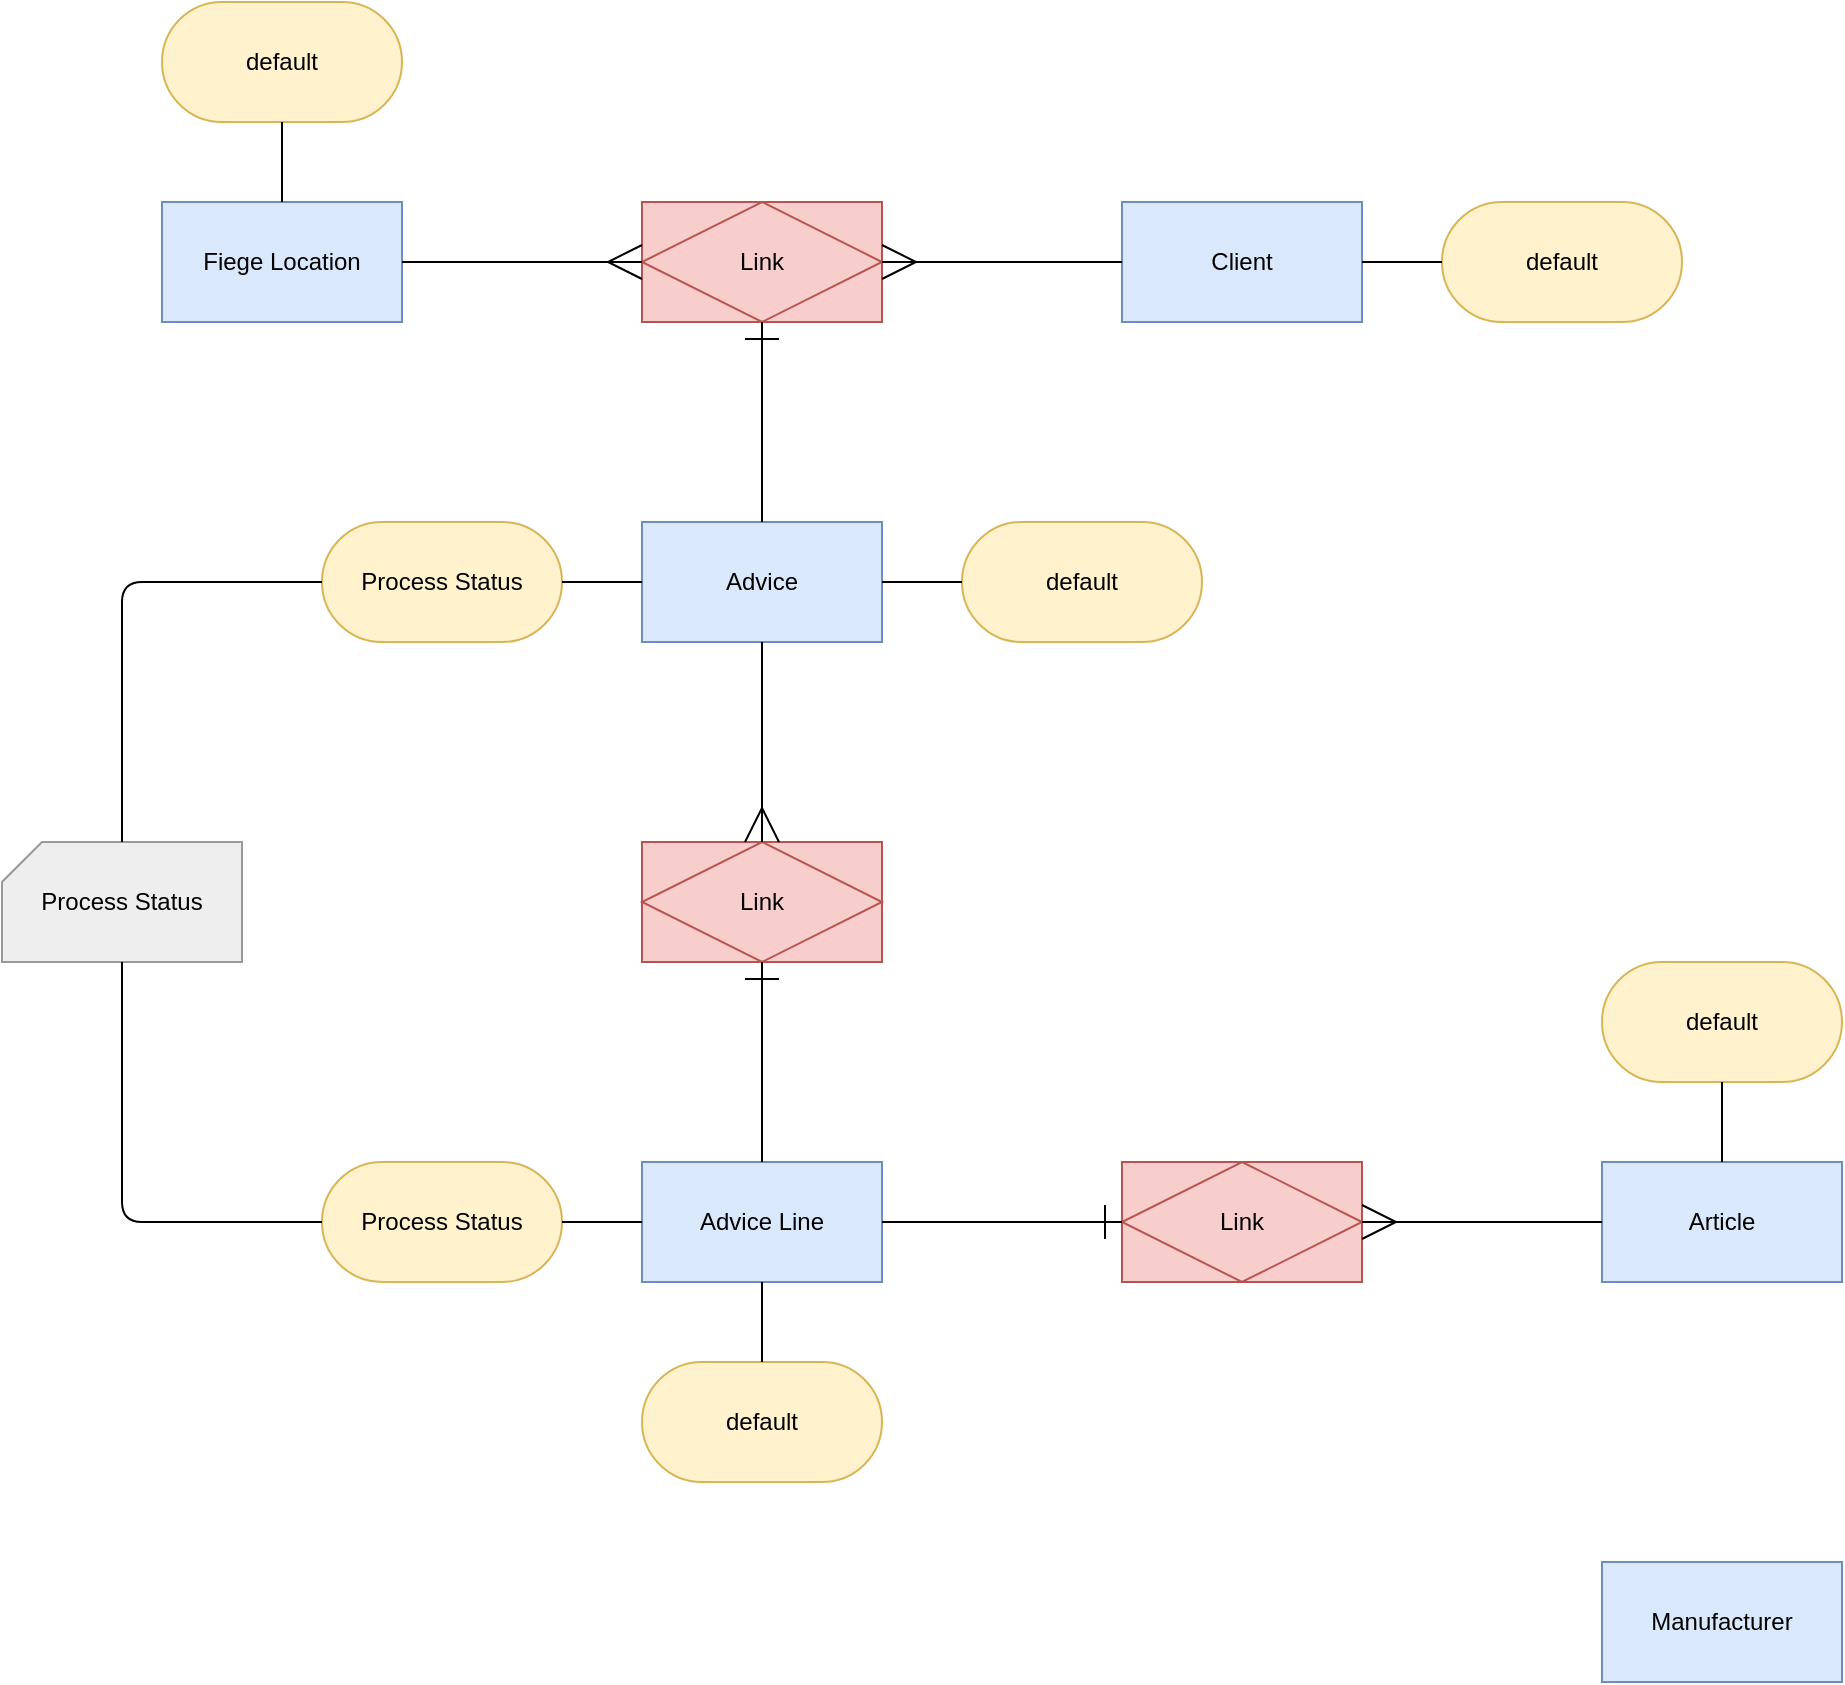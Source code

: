 <mxfile version="25.0.3">
  <diagram name="Seite-1" id="FO7F2LYot5oVuI9nNaOF">
    <mxGraphModel dx="3413" dy="1394" grid="1" gridSize="10" guides="1" tooltips="1" connect="1" arrows="1" fold="1" page="1" pageScale="1" pageWidth="827" pageHeight="1169" math="0" shadow="0">
      <root>
        <mxCell id="0" />
        <mxCell id="1" parent="0" />
        <object label="Client" btelligentShapeType="Hub" id="CRDZAX5_v3VsPTcbH_Vh-15">
          <mxCell style="rounded=0;whiteSpace=wrap;html=1;fillColor=#dae8fc;strokeColor=#6c8ebf;" parent="1" vertex="1">
            <mxGeometry x="400" y="200" width="120" height="60" as="geometry" />
          </mxCell>
        </object>
        <object label="default" btelligentShapeType="Satellite" id="CRDZAX5_v3VsPTcbH_Vh-16">
          <mxCell style="rounded=1;whiteSpace=wrap;html=1;arcSize=50;fillColor=#fff2cc;strokeColor=#d6b656;" parent="1" vertex="1">
            <mxGeometry x="560" y="200" width="120" height="60" as="geometry" />
          </mxCell>
        </object>
        <object label="" btelligentShapeType="Hub-to-Sat" id="CRDZAX5_v3VsPTcbH_Vh-17">
          <mxCell style="endArrow=none;html=1;rounded=1;edgeStyle=orthogonalEdgeStyle;curved=0;" parent="1" source="CRDZAX5_v3VsPTcbH_Vh-16" target="CRDZAX5_v3VsPTcbH_Vh-15" edge="1">
            <mxGeometry width="50" height="50" relative="1" as="geometry">
              <mxPoint x="290" y="140" as="sourcePoint" />
              <mxPoint x="190" y="140" as="targetPoint" />
            </mxGeometry>
          </mxCell>
        </object>
        <object label="Fiege Location" btelligentShapeType="Hub" id="CRDZAX5_v3VsPTcbH_Vh-18">
          <mxCell style="rounded=0;whiteSpace=wrap;html=1;fillColor=#dae8fc;strokeColor=#6c8ebf;" parent="1" vertex="1">
            <mxGeometry x="-80" y="200" width="120" height="60" as="geometry" />
          </mxCell>
        </object>
        <object label="default" btelligentShapeType="Satellite" id="CRDZAX5_v3VsPTcbH_Vh-19">
          <mxCell style="rounded=1;whiteSpace=wrap;html=1;arcSize=50;fillColor=#fff2cc;strokeColor=#d6b656;" parent="1" vertex="1">
            <mxGeometry x="-80" y="100" width="120" height="60" as="geometry" />
          </mxCell>
        </object>
        <object label="" btelligentShapeType="Hub-to-Sat" id="CRDZAX5_v3VsPTcbH_Vh-20">
          <mxCell style="endArrow=none;html=1;rounded=1;edgeStyle=orthogonalEdgeStyle;curved=0;" parent="1" source="CRDZAX5_v3VsPTcbH_Vh-19" target="CRDZAX5_v3VsPTcbH_Vh-18" edge="1">
            <mxGeometry width="50" height="50" relative="1" as="geometry">
              <mxPoint x="-190" y="140" as="sourcePoint" />
              <mxPoint x="-290" y="140" as="targetPoint" />
            </mxGeometry>
          </mxCell>
        </object>
        <object label="Advice" btelligentShapeType="Hub" id="CRDZAX5_v3VsPTcbH_Vh-21">
          <mxCell style="rounded=0;whiteSpace=wrap;html=1;fillColor=#dae8fc;strokeColor=#6c8ebf;" parent="1" vertex="1">
            <mxGeometry x="160" y="360" width="120" height="60" as="geometry" />
          </mxCell>
        </object>
        <object label="default" btelligentShapeType="Satellite" id="CRDZAX5_v3VsPTcbH_Vh-22">
          <mxCell style="rounded=1;whiteSpace=wrap;html=1;arcSize=50;fillColor=#fff2cc;strokeColor=#d6b656;" parent="1" vertex="1">
            <mxGeometry x="320" y="360" width="120" height="60" as="geometry" />
          </mxCell>
        </object>
        <object label="" btelligentShapeType="Hub-to-Sat" id="CRDZAX5_v3VsPTcbH_Vh-23">
          <mxCell style="endArrow=none;html=1;rounded=1;edgeStyle=orthogonalEdgeStyle;curved=0;" parent="1" source="CRDZAX5_v3VsPTcbH_Vh-22" target="CRDZAX5_v3VsPTcbH_Vh-21" edge="1">
            <mxGeometry width="50" height="50" relative="1" as="geometry">
              <mxPoint x="50" y="300" as="sourcePoint" />
              <mxPoint x="-50" y="300" as="targetPoint" />
            </mxGeometry>
          </mxCell>
        </object>
        <object label="Link" btelligentShapeType="Link" id="CRDZAX5_v3VsPTcbH_Vh-24">
          <mxCell style="shape=associativeEntity;whiteSpace=wrap;html=1;align=center;fillColor=#f8cecc;strokeColor=#b85450;" parent="1" vertex="1">
            <mxGeometry x="160" y="200" width="120" height="60" as="geometry" />
          </mxCell>
        </object>
        <object label="" btelligentShapeType="Hub-to-Link-1" id="CRDZAX5_v3VsPTcbH_Vh-25">
          <mxCell style="endArrow=ERone;html=1;rounded=1;endSize=15;endFill=0;edgeStyle=orthogonalEdgeStyle;" parent="1" source="CRDZAX5_v3VsPTcbH_Vh-21" target="CRDZAX5_v3VsPTcbH_Vh-24" edge="1">
            <mxGeometry width="50" height="50" relative="1" as="geometry">
              <mxPoint x="230" y="380" as="sourcePoint" />
              <mxPoint x="230" y="330" as="targetPoint" />
            </mxGeometry>
          </mxCell>
        </object>
        <object label="" btelligentShapeType="Hub-to-Link-N" id="CRDZAX5_v3VsPTcbH_Vh-26">
          <mxCell style="endArrow=ERmany;html=1;rounded=1;endSize=15;endFill=0;edgeStyle=orthogonalEdgeStyle;curved=0;" parent="1" source="CRDZAX5_v3VsPTcbH_Vh-18" target="CRDZAX5_v3VsPTcbH_Vh-24" edge="1">
            <mxGeometry width="50" height="50" relative="1" as="geometry">
              <mxPoint y="70" as="sourcePoint" />
              <mxPoint y="130" as="targetPoint" />
            </mxGeometry>
          </mxCell>
        </object>
        <object label="" btelligentShapeType="Hub-to-Link-N" id="CRDZAX5_v3VsPTcbH_Vh-27">
          <mxCell style="endArrow=ERmany;html=1;rounded=1;endSize=15;endFill=0;edgeStyle=orthogonalEdgeStyle;curved=0;" parent="1" source="CRDZAX5_v3VsPTcbH_Vh-15" target="CRDZAX5_v3VsPTcbH_Vh-24" edge="1">
            <mxGeometry width="50" height="50" relative="1" as="geometry">
              <mxPoint x="380" y="60" as="sourcePoint" />
              <mxPoint x="380" y="120" as="targetPoint" />
            </mxGeometry>
          </mxCell>
        </object>
        <object label="Advice Line" btelligentShapeType="Hub" id="CRDZAX5_v3VsPTcbH_Vh-28">
          <mxCell style="rounded=0;whiteSpace=wrap;html=1;fillColor=#dae8fc;strokeColor=#6c8ebf;" parent="1" vertex="1">
            <mxGeometry x="160" y="680" width="120" height="60" as="geometry" />
          </mxCell>
        </object>
        <object label="default" btelligentShapeType="Satellite" id="CRDZAX5_v3VsPTcbH_Vh-29">
          <mxCell style="rounded=1;whiteSpace=wrap;html=1;arcSize=50;fillColor=#fff2cc;strokeColor=#d6b656;" parent="1" vertex="1">
            <mxGeometry x="160" y="780" width="120" height="60" as="geometry" />
          </mxCell>
        </object>
        <object label="" btelligentShapeType="Hub-to-Sat" id="CRDZAX5_v3VsPTcbH_Vh-30">
          <mxCell style="endArrow=none;html=1;rounded=1;edgeStyle=orthogonalEdgeStyle;curved=0;" parent="1" source="CRDZAX5_v3VsPTcbH_Vh-29" target="CRDZAX5_v3VsPTcbH_Vh-28" edge="1">
            <mxGeometry width="50" height="50" relative="1" as="geometry">
              <mxPoint x="50" y="620" as="sourcePoint" />
              <mxPoint x="-50" y="620" as="targetPoint" />
            </mxGeometry>
          </mxCell>
        </object>
        <object label="Link" btelligentShapeType="Link" id="CRDZAX5_v3VsPTcbH_Vh-32">
          <mxCell style="shape=associativeEntity;whiteSpace=wrap;html=1;align=center;fillColor=#f8cecc;strokeColor=#b85450;" parent="1" vertex="1">
            <mxGeometry x="160" y="520" width="120" height="60" as="geometry" />
          </mxCell>
        </object>
        <object label="" btelligentShapeType="Hub-to-Link-1" id="CRDZAX5_v3VsPTcbH_Vh-33">
          <mxCell style="endArrow=ERone;html=1;rounded=1;endSize=15;endFill=0;edgeStyle=orthogonalEdgeStyle;" parent="1" source="CRDZAX5_v3VsPTcbH_Vh-28" target="CRDZAX5_v3VsPTcbH_Vh-32" edge="1">
            <mxGeometry width="50" height="50" relative="1" as="geometry">
              <mxPoint x="150" y="660" as="sourcePoint" />
              <mxPoint x="150" y="610" as="targetPoint" />
            </mxGeometry>
          </mxCell>
        </object>
        <object label="" btelligentShapeType="Hub-to-Link-N" id="CRDZAX5_v3VsPTcbH_Vh-34">
          <mxCell style="endArrow=ERmany;html=1;rounded=1;endSize=15;endFill=0;edgeStyle=orthogonalEdgeStyle;curved=0;" parent="1" source="CRDZAX5_v3VsPTcbH_Vh-21" target="CRDZAX5_v3VsPTcbH_Vh-32" edge="1">
            <mxGeometry width="50" height="50" relative="1" as="geometry">
              <mxPoint x="60" y="430" as="sourcePoint" />
              <mxPoint x="60" y="490" as="targetPoint" />
            </mxGeometry>
          </mxCell>
        </object>
        <object label="Article" btelligentShapeType="Hub" id="CRDZAX5_v3VsPTcbH_Vh-35">
          <mxCell style="rounded=0;whiteSpace=wrap;html=1;fillColor=#dae8fc;strokeColor=#6c8ebf;" parent="1" vertex="1">
            <mxGeometry x="640" y="680" width="120" height="60" as="geometry" />
          </mxCell>
        </object>
        <object label="default" btelligentShapeType="Satellite" id="CRDZAX5_v3VsPTcbH_Vh-36">
          <mxCell style="rounded=1;whiteSpace=wrap;html=1;arcSize=50;fillColor=#fff2cc;strokeColor=#d6b656;" parent="1" vertex="1">
            <mxGeometry x="640" y="580" width="120" height="60" as="geometry" />
          </mxCell>
        </object>
        <object label="" btelligentShapeType="Hub-to-Sat" id="CRDZAX5_v3VsPTcbH_Vh-37">
          <mxCell style="endArrow=none;html=1;rounded=1;edgeStyle=orthogonalEdgeStyle;curved=0;" parent="1" source="CRDZAX5_v3VsPTcbH_Vh-36" target="CRDZAX5_v3VsPTcbH_Vh-35" edge="1">
            <mxGeometry width="50" height="50" relative="1" as="geometry">
              <mxPoint x="530" y="620" as="sourcePoint" />
              <mxPoint x="430" y="620" as="targetPoint" />
            </mxGeometry>
          </mxCell>
        </object>
        <object label="Link" btelligentShapeType="Link" id="CRDZAX5_v3VsPTcbH_Vh-38">
          <mxCell style="shape=associativeEntity;whiteSpace=wrap;html=1;align=center;fillColor=#f8cecc;strokeColor=#b85450;" parent="1" vertex="1">
            <mxGeometry x="400" y="680" width="120" height="60" as="geometry" />
          </mxCell>
        </object>
        <object label="" btelligentShapeType="Hub-to-Link-1" id="CRDZAX5_v3VsPTcbH_Vh-39">
          <mxCell style="endArrow=ERone;html=1;rounded=1;endSize=15;endFill=0;edgeStyle=orthogonalEdgeStyle;" parent="1" source="CRDZAX5_v3VsPTcbH_Vh-28" target="CRDZAX5_v3VsPTcbH_Vh-38" edge="1">
            <mxGeometry width="50" height="50" relative="1" as="geometry">
              <mxPoint x="310" y="930" as="sourcePoint" />
              <mxPoint x="310" y="880" as="targetPoint" />
            </mxGeometry>
          </mxCell>
        </object>
        <object label="" btelligentShapeType="Hub-to-Link-N" id="CRDZAX5_v3VsPTcbH_Vh-40">
          <mxCell style="endArrow=ERmany;html=1;rounded=1;endSize=15;endFill=0;edgeStyle=orthogonalEdgeStyle;curved=0;" parent="1" source="CRDZAX5_v3VsPTcbH_Vh-35" target="CRDZAX5_v3VsPTcbH_Vh-38" edge="1">
            <mxGeometry width="50" height="50" relative="1" as="geometry">
              <mxPoint x="490" y="450" as="sourcePoint" />
              <mxPoint x="490" y="510" as="targetPoint" />
            </mxGeometry>
          </mxCell>
        </object>
        <object label="Process Status" btelligentShapeType="Satellite" id="mK-Mi_4KFUAdVltzjD9l-1">
          <mxCell style="rounded=1;whiteSpace=wrap;html=1;arcSize=50;fillColor=#fff2cc;strokeColor=#d6b656;" parent="1" vertex="1">
            <mxGeometry y="360" width="120" height="60" as="geometry" />
          </mxCell>
        </object>
        <object label="Process Status" btelligentShapeType="Satellite" id="mK-Mi_4KFUAdVltzjD9l-2">
          <mxCell style="rounded=1;whiteSpace=wrap;html=1;arcSize=50;fillColor=#fff2cc;strokeColor=#d6b656;" parent="1" vertex="1">
            <mxGeometry y="680" width="120" height="60" as="geometry" />
          </mxCell>
        </object>
        <object label="" btelligentShapeType="Hub-to-Sat" id="mK-Mi_4KFUAdVltzjD9l-3">
          <mxCell style="endArrow=none;html=1;rounded=1;edgeStyle=orthogonalEdgeStyle;curved=0;" parent="1" source="CRDZAX5_v3VsPTcbH_Vh-28" target="mK-Mi_4KFUAdVltzjD9l-2" edge="1">
            <mxGeometry width="50" height="50" relative="1" as="geometry">
              <mxPoint x="190" y="640" as="sourcePoint" />
              <mxPoint x="90" y="640" as="targetPoint" />
            </mxGeometry>
          </mxCell>
        </object>
        <object label="" btelligentShapeType="Hub-to-Sat" id="mK-Mi_4KFUAdVltzjD9l-5">
          <mxCell style="endArrow=none;html=1;rounded=1;edgeStyle=orthogonalEdgeStyle;curved=0;" parent="1" source="CRDZAX5_v3VsPTcbH_Vh-21" target="mK-Mi_4KFUAdVltzjD9l-1" edge="1">
            <mxGeometry width="50" height="50" relative="1" as="geometry">
              <mxPoint x="-240" y="540" as="sourcePoint" />
              <mxPoint x="-340" y="540" as="targetPoint" />
            </mxGeometry>
          </mxCell>
        </object>
        <object label="Process Status" btelligentShapeType="Reference" id="mK-Mi_4KFUAdVltzjD9l-6">
          <mxCell style="shape=card;whiteSpace=wrap;html=1;size=20;fillColor=#eeeeee;strokeColor=#999999;" parent="1" vertex="1">
            <mxGeometry x="-160" y="520" width="120" height="60" as="geometry" />
          </mxCell>
        </object>
        <object label="" btelligentShapeType="Hub-to-Sat" id="mK-Mi_4KFUAdVltzjD9l-7">
          <mxCell style="endArrow=none;html=1;rounded=1;edgeStyle=orthogonalEdgeStyle;curved=0;" parent="1" source="mK-Mi_4KFUAdVltzjD9l-1" target="mK-Mi_4KFUAdVltzjD9l-6" edge="1">
            <mxGeometry width="50" height="50" relative="1" as="geometry">
              <mxPoint x="-40" y="390" as="sourcePoint" />
              <mxPoint x="-140" y="390" as="targetPoint" />
            </mxGeometry>
          </mxCell>
        </object>
        <object label="" btelligentShapeType="Hub-to-Sat" id="mK-Mi_4KFUAdVltzjD9l-8">
          <mxCell style="endArrow=none;html=1;rounded=1;edgeStyle=orthogonalEdgeStyle;curved=0;" parent="1" source="mK-Mi_4KFUAdVltzjD9l-6" target="mK-Mi_4KFUAdVltzjD9l-2" edge="1">
            <mxGeometry width="50" height="50" relative="1" as="geometry">
              <mxPoint x="10" y="400" as="sourcePoint" />
              <mxPoint x="-90" y="530" as="targetPoint" />
              <Array as="points">
                <mxPoint x="-100" y="710" />
              </Array>
            </mxGeometry>
          </mxCell>
        </object>
        <object label="Manufacturer" btelligentShapeType="Hub" id="XAUylolUDNEYOAg-yCa5-1">
          <mxCell style="rounded=0;whiteSpace=wrap;html=1;fillColor=#dae8fc;strokeColor=#6c8ebf;" vertex="1" parent="1">
            <mxGeometry x="640" y="880" width="120" height="60" as="geometry" />
          </mxCell>
        </object>
      </root>
    </mxGraphModel>
  </diagram>
</mxfile>
